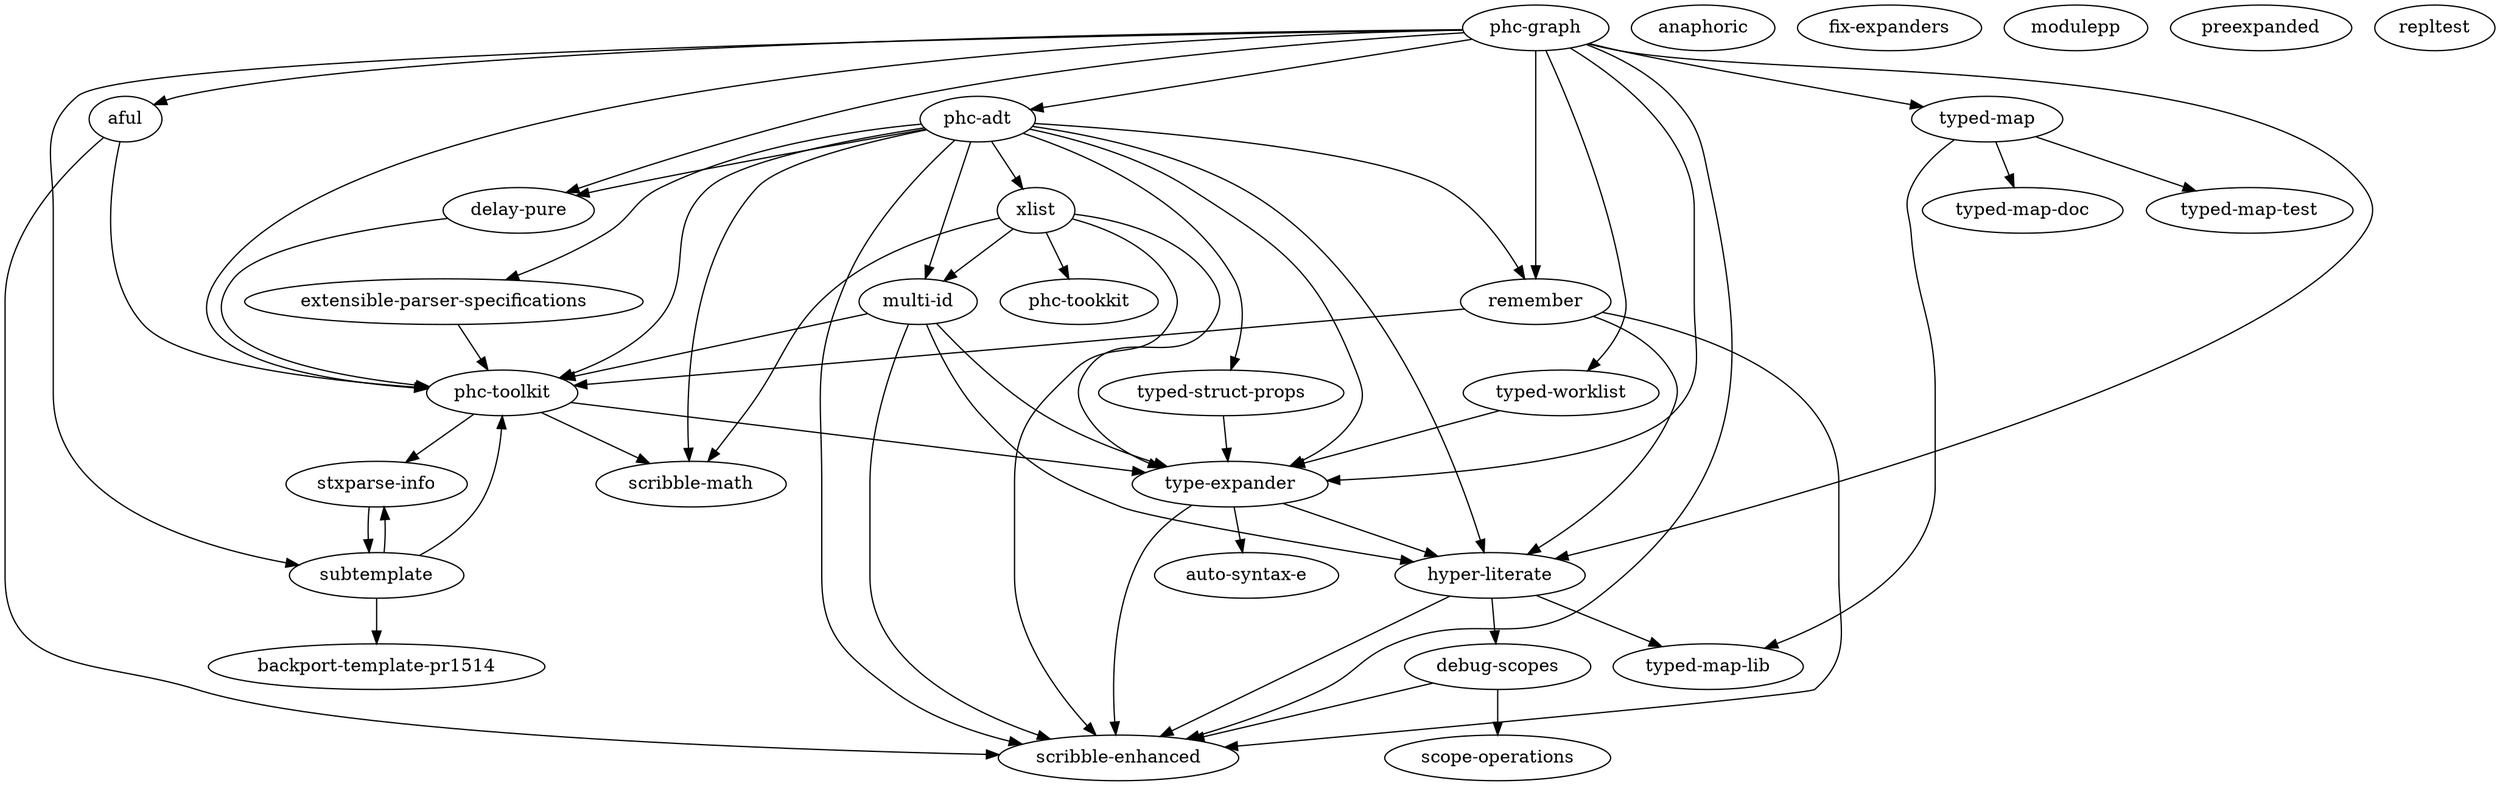 digraph packages {
  "aful" -> "phc-toolkit"
  "aful" -> "scribble-enhanced"
  "anaphoric"
  "auto-syntax-e"
  "debug-scopes" -> "scribble-enhanced"
  "debug-scopes" -> "scope-operations"
  "delay-pure" -> "phc-toolkit"
  "extensible-parser-specifications" -> "phc-toolkit"
  "fix-expanders"
  "hyper-literate" -> "debug-scopes"
  "hyper-literate" -> "scribble-enhanced"
  "hyper-literate" -> "typed-map-lib"
  "modulepp"
  "multi-id" -> "hyper-literate"
  "multi-id" -> "phc-toolkit"
  "multi-id" -> "scribble-enhanced"
  "multi-id" -> "type-expander"
  "phc-adt" -> "delay-pure"
  "phc-adt" -> "extensible-parser-specifications"
  "phc-adt" -> "hyper-literate"
  "phc-adt" -> "multi-id"
  "phc-adt" -> "phc-toolkit"
  "phc-adt" -> "remember"
  "phc-adt" -> "scribble-enhanced"
  "phc-adt" -> "scribble-math"
  "phc-adt" -> "typed-struct-props"
  "phc-adt" -> "type-expander"
  "phc-adt" -> "xlist"
  "phc-graph" -> "aful"
  "phc-graph" -> "delay-pure"
  "phc-graph" -> "hyper-literate"
  "phc-graph" -> "phc-adt"
  "phc-graph" -> "phc-toolkit"
  "phc-graph" -> "remember"
  "phc-graph" -> "scribble-enhanced"
  "phc-graph" -> "subtemplate"
  "phc-graph" -> "typed-map"
  "phc-graph" -> "type-expander"
  "phc-graph" -> "typed-worklist"
  "phc-toolkit" -> "scribble-math"
  "phc-toolkit" -> "type-expander"
  "phc-toolkit" -> "stxparse-info"
  "typed-worklist" -> "type-expander"
  "preexpanded"
  "remember" -> "hyper-literate"
  "remember" -> "phc-toolkit"
  "remember" -> "scribble-enhanced"
  "repltest"
  "scope-operations"
  "scribble-enhanced"
  "scribble-math"
  "stxparse-info" -> "subtemplate"
  "subtemplate" -> "backport-template-pr1514"
  "subtemplate" -> "phc-toolkit"
  "subtemplate" -> "stxparse-info"
  "typed-map" -> "typed-map-doc"
  "typed-map" -> "typed-map-lib"
  "typed-map" -> "typed-map-test"
  "typed-struct-props" -> "type-expander"
  "type-expander" -> "auto-syntax-e"
  "type-expander" -> "hyper-literate"
  "type-expander" -> "scribble-enhanced"
  "xlist" -> "scribble-enhanced"
  "xlist" -> "multi-id"
  "xlist" -> "type-expander"
  "xlist" -> "phc-tookkit"
  "xlist" -> "scribble-math"
}
